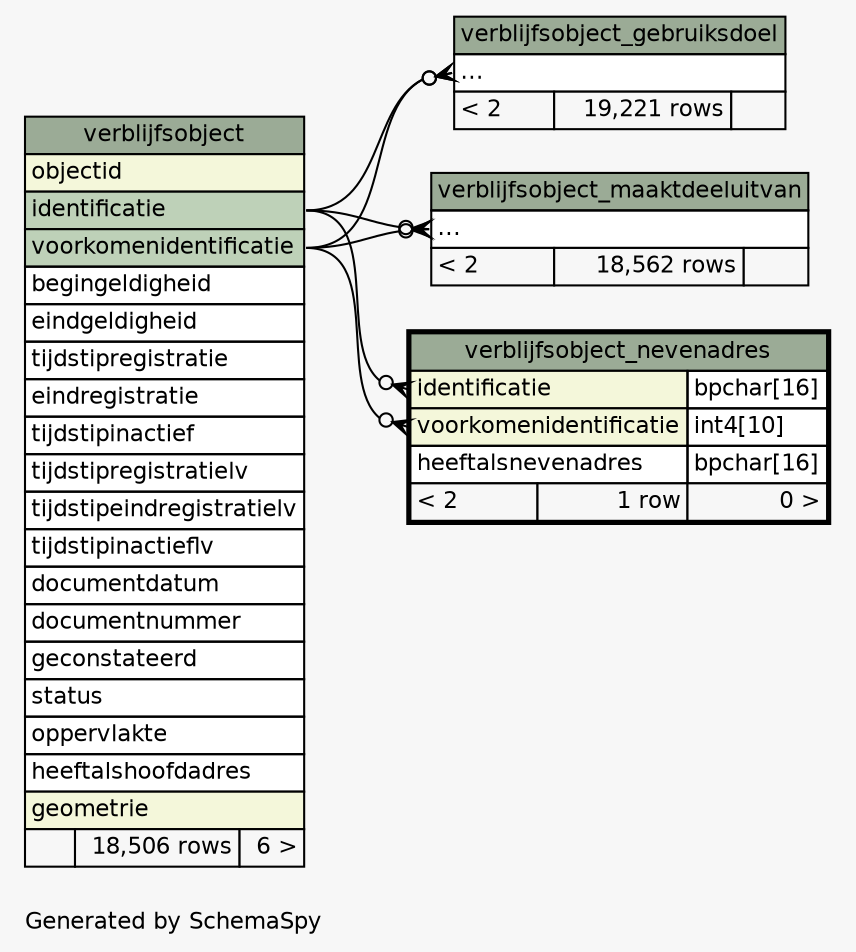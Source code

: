 // dot 2.43.0 on Linux 6.8.0-41-generic
// SchemaSpy rev Unknown
digraph "twoDegreesRelationshipsDiagram" {
  graph [
    rankdir="RL"
    bgcolor="#f7f7f7"
    label="\nGenerated by SchemaSpy"
    labeljust="l"
    nodesep="0.18"
    ranksep="0.46"
    fontname="Helvetica"
    fontsize="11"
  ];
  node [
    fontname="Helvetica"
    fontsize="11"
    shape="plaintext"
  ];
  edge [
    arrowsize="0.8"
  ];
  "verblijfsobject_gebruiksdoel":"elipses":w -> "verblijfsobject":"identificatie":e [arrowhead=none dir=back arrowtail=crowodot];
  "verblijfsobject_gebruiksdoel":"elipses":w -> "verblijfsobject":"voorkomenidentificatie":e [arrowhead=none dir=back arrowtail=crowodot];
  "verblijfsobject_maaktdeeluitvan":"elipses":w -> "verblijfsobject":"identificatie":e [arrowhead=none dir=back arrowtail=crowodot];
  "verblijfsobject_maaktdeeluitvan":"elipses":w -> "verblijfsobject":"voorkomenidentificatie":e [arrowhead=none dir=back arrowtail=crowodot];
  "verblijfsobject_nevenadres":"identificatie":w -> "verblijfsobject":"identificatie":e [arrowhead=none dir=back arrowtail=crowodot];
  "verblijfsobject_nevenadres":"voorkomenidentificatie":w -> "verblijfsobject":"voorkomenidentificatie":e [arrowhead=none dir=back arrowtail=crowodot];
  "verblijfsobject" [
    label=<
    <TABLE BORDER="0" CELLBORDER="1" CELLSPACING="0" BGCOLOR="#ffffff">
      <TR><TD COLSPAN="3" BGCOLOR="#9bab96" ALIGN="CENTER">verblijfsobject</TD></TR>
      <TR><TD PORT="objectid" COLSPAN="3" BGCOLOR="#f4f7da" ALIGN="LEFT">objectid</TD></TR>
      <TR><TD PORT="identificatie" COLSPAN="3" BGCOLOR="#bed1b8" ALIGN="LEFT">identificatie</TD></TR>
      <TR><TD PORT="voorkomenidentificatie" COLSPAN="3" BGCOLOR="#bed1b8" ALIGN="LEFT">voorkomenidentificatie</TD></TR>
      <TR><TD PORT="begingeldigheid" COLSPAN="3" ALIGN="LEFT">begingeldigheid</TD></TR>
      <TR><TD PORT="eindgeldigheid" COLSPAN="3" ALIGN="LEFT">eindgeldigheid</TD></TR>
      <TR><TD PORT="tijdstipregistratie" COLSPAN="3" ALIGN="LEFT">tijdstipregistratie</TD></TR>
      <TR><TD PORT="eindregistratie" COLSPAN="3" ALIGN="LEFT">eindregistratie</TD></TR>
      <TR><TD PORT="tijdstipinactief" COLSPAN="3" ALIGN="LEFT">tijdstipinactief</TD></TR>
      <TR><TD PORT="tijdstipregistratielv" COLSPAN="3" ALIGN="LEFT">tijdstipregistratielv</TD></TR>
      <TR><TD PORT="tijdstipeindregistratielv" COLSPAN="3" ALIGN="LEFT">tijdstipeindregistratielv</TD></TR>
      <TR><TD PORT="tijdstipinactieflv" COLSPAN="3" ALIGN="LEFT">tijdstipinactieflv</TD></TR>
      <TR><TD PORT="documentdatum" COLSPAN="3" ALIGN="LEFT">documentdatum</TD></TR>
      <TR><TD PORT="documentnummer" COLSPAN="3" ALIGN="LEFT">documentnummer</TD></TR>
      <TR><TD PORT="geconstateerd" COLSPAN="3" ALIGN="LEFT">geconstateerd</TD></TR>
      <TR><TD PORT="status" COLSPAN="3" ALIGN="LEFT">status</TD></TR>
      <TR><TD PORT="oppervlakte" COLSPAN="3" ALIGN="LEFT">oppervlakte</TD></TR>
      <TR><TD PORT="heeftalshoofdadres" COLSPAN="3" ALIGN="LEFT">heeftalshoofdadres</TD></TR>
      <TR><TD PORT="geometrie" COLSPAN="3" BGCOLOR="#f4f7da" ALIGN="LEFT">geometrie</TD></TR>
      <TR><TD ALIGN="LEFT" BGCOLOR="#f7f7f7">  </TD><TD ALIGN="RIGHT" BGCOLOR="#f7f7f7">18,506 rows</TD><TD ALIGN="RIGHT" BGCOLOR="#f7f7f7">6 &gt;</TD></TR>
    </TABLE>>
    URL="verblijfsobject.html"
    tooltip="verblijfsobject"
  ];
  "verblijfsobject_gebruiksdoel" [
    label=<
    <TABLE BORDER="0" CELLBORDER="1" CELLSPACING="0" BGCOLOR="#ffffff">
      <TR><TD COLSPAN="3" BGCOLOR="#9bab96" ALIGN="CENTER">verblijfsobject_gebruiksdoel</TD></TR>
      <TR><TD PORT="elipses" COLSPAN="3" ALIGN="LEFT">...</TD></TR>
      <TR><TD ALIGN="LEFT" BGCOLOR="#f7f7f7">&lt; 2</TD><TD ALIGN="RIGHT" BGCOLOR="#f7f7f7">19,221 rows</TD><TD ALIGN="RIGHT" BGCOLOR="#f7f7f7">  </TD></TR>
    </TABLE>>
    URL="verblijfsobject_gebruiksdoel.html"
    tooltip="verblijfsobject_gebruiksdoel"
  ];
  "verblijfsobject_maaktdeeluitvan" [
    label=<
    <TABLE BORDER="0" CELLBORDER="1" CELLSPACING="0" BGCOLOR="#ffffff">
      <TR><TD COLSPAN="3" BGCOLOR="#9bab96" ALIGN="CENTER">verblijfsobject_maaktdeeluitvan</TD></TR>
      <TR><TD PORT="elipses" COLSPAN="3" ALIGN="LEFT">...</TD></TR>
      <TR><TD ALIGN="LEFT" BGCOLOR="#f7f7f7">&lt; 2</TD><TD ALIGN="RIGHT" BGCOLOR="#f7f7f7">18,562 rows</TD><TD ALIGN="RIGHT" BGCOLOR="#f7f7f7">  </TD></TR>
    </TABLE>>
    URL="verblijfsobject_maaktdeeluitvan.html"
    tooltip="verblijfsobject_maaktdeeluitvan"
  ];
  "verblijfsobject_nevenadres" [
    label=<
    <TABLE BORDER="2" CELLBORDER="1" CELLSPACING="0" BGCOLOR="#ffffff">
      <TR><TD COLSPAN="3" BGCOLOR="#9bab96" ALIGN="CENTER">verblijfsobject_nevenadres</TD></TR>
      <TR><TD PORT="identificatie" COLSPAN="2" BGCOLOR="#f4f7da" ALIGN="LEFT">identificatie</TD><TD PORT="identificatie.type" ALIGN="LEFT">bpchar[16]</TD></TR>
      <TR><TD PORT="voorkomenidentificatie" COLSPAN="2" BGCOLOR="#f4f7da" ALIGN="LEFT">voorkomenidentificatie</TD><TD PORT="voorkomenidentificatie.type" ALIGN="LEFT">int4[10]</TD></TR>
      <TR><TD PORT="heeftalsnevenadres" COLSPAN="2" ALIGN="LEFT">heeftalsnevenadres</TD><TD PORT="heeftalsnevenadres.type" ALIGN="LEFT">bpchar[16]</TD></TR>
      <TR><TD ALIGN="LEFT" BGCOLOR="#f7f7f7">&lt; 2</TD><TD ALIGN="RIGHT" BGCOLOR="#f7f7f7">1 row</TD><TD ALIGN="RIGHT" BGCOLOR="#f7f7f7">0 &gt;</TD></TR>
    </TABLE>>
    URL="verblijfsobject_nevenadres.html"
    tooltip="verblijfsobject_nevenadres"
  ];
}
